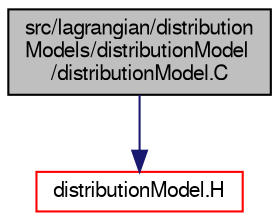 digraph "src/lagrangian/distributionModels/distributionModel/distributionModel.C"
{
  bgcolor="transparent";
  edge [fontname="FreeSans",fontsize="10",labelfontname="FreeSans",labelfontsize="10"];
  node [fontname="FreeSans",fontsize="10",shape=record];
  Node0 [label="src/lagrangian/distribution\lModels/distributionModel\l/distributionModel.C",height=0.2,width=0.4,color="black", fillcolor="grey75", style="filled", fontcolor="black"];
  Node0 -> Node1 [color="midnightblue",fontsize="10",style="solid",fontname="FreeSans"];
  Node1 [label="distributionModel.H",height=0.2,width=0.4,color="red",URL="$a04967.html"];
}
